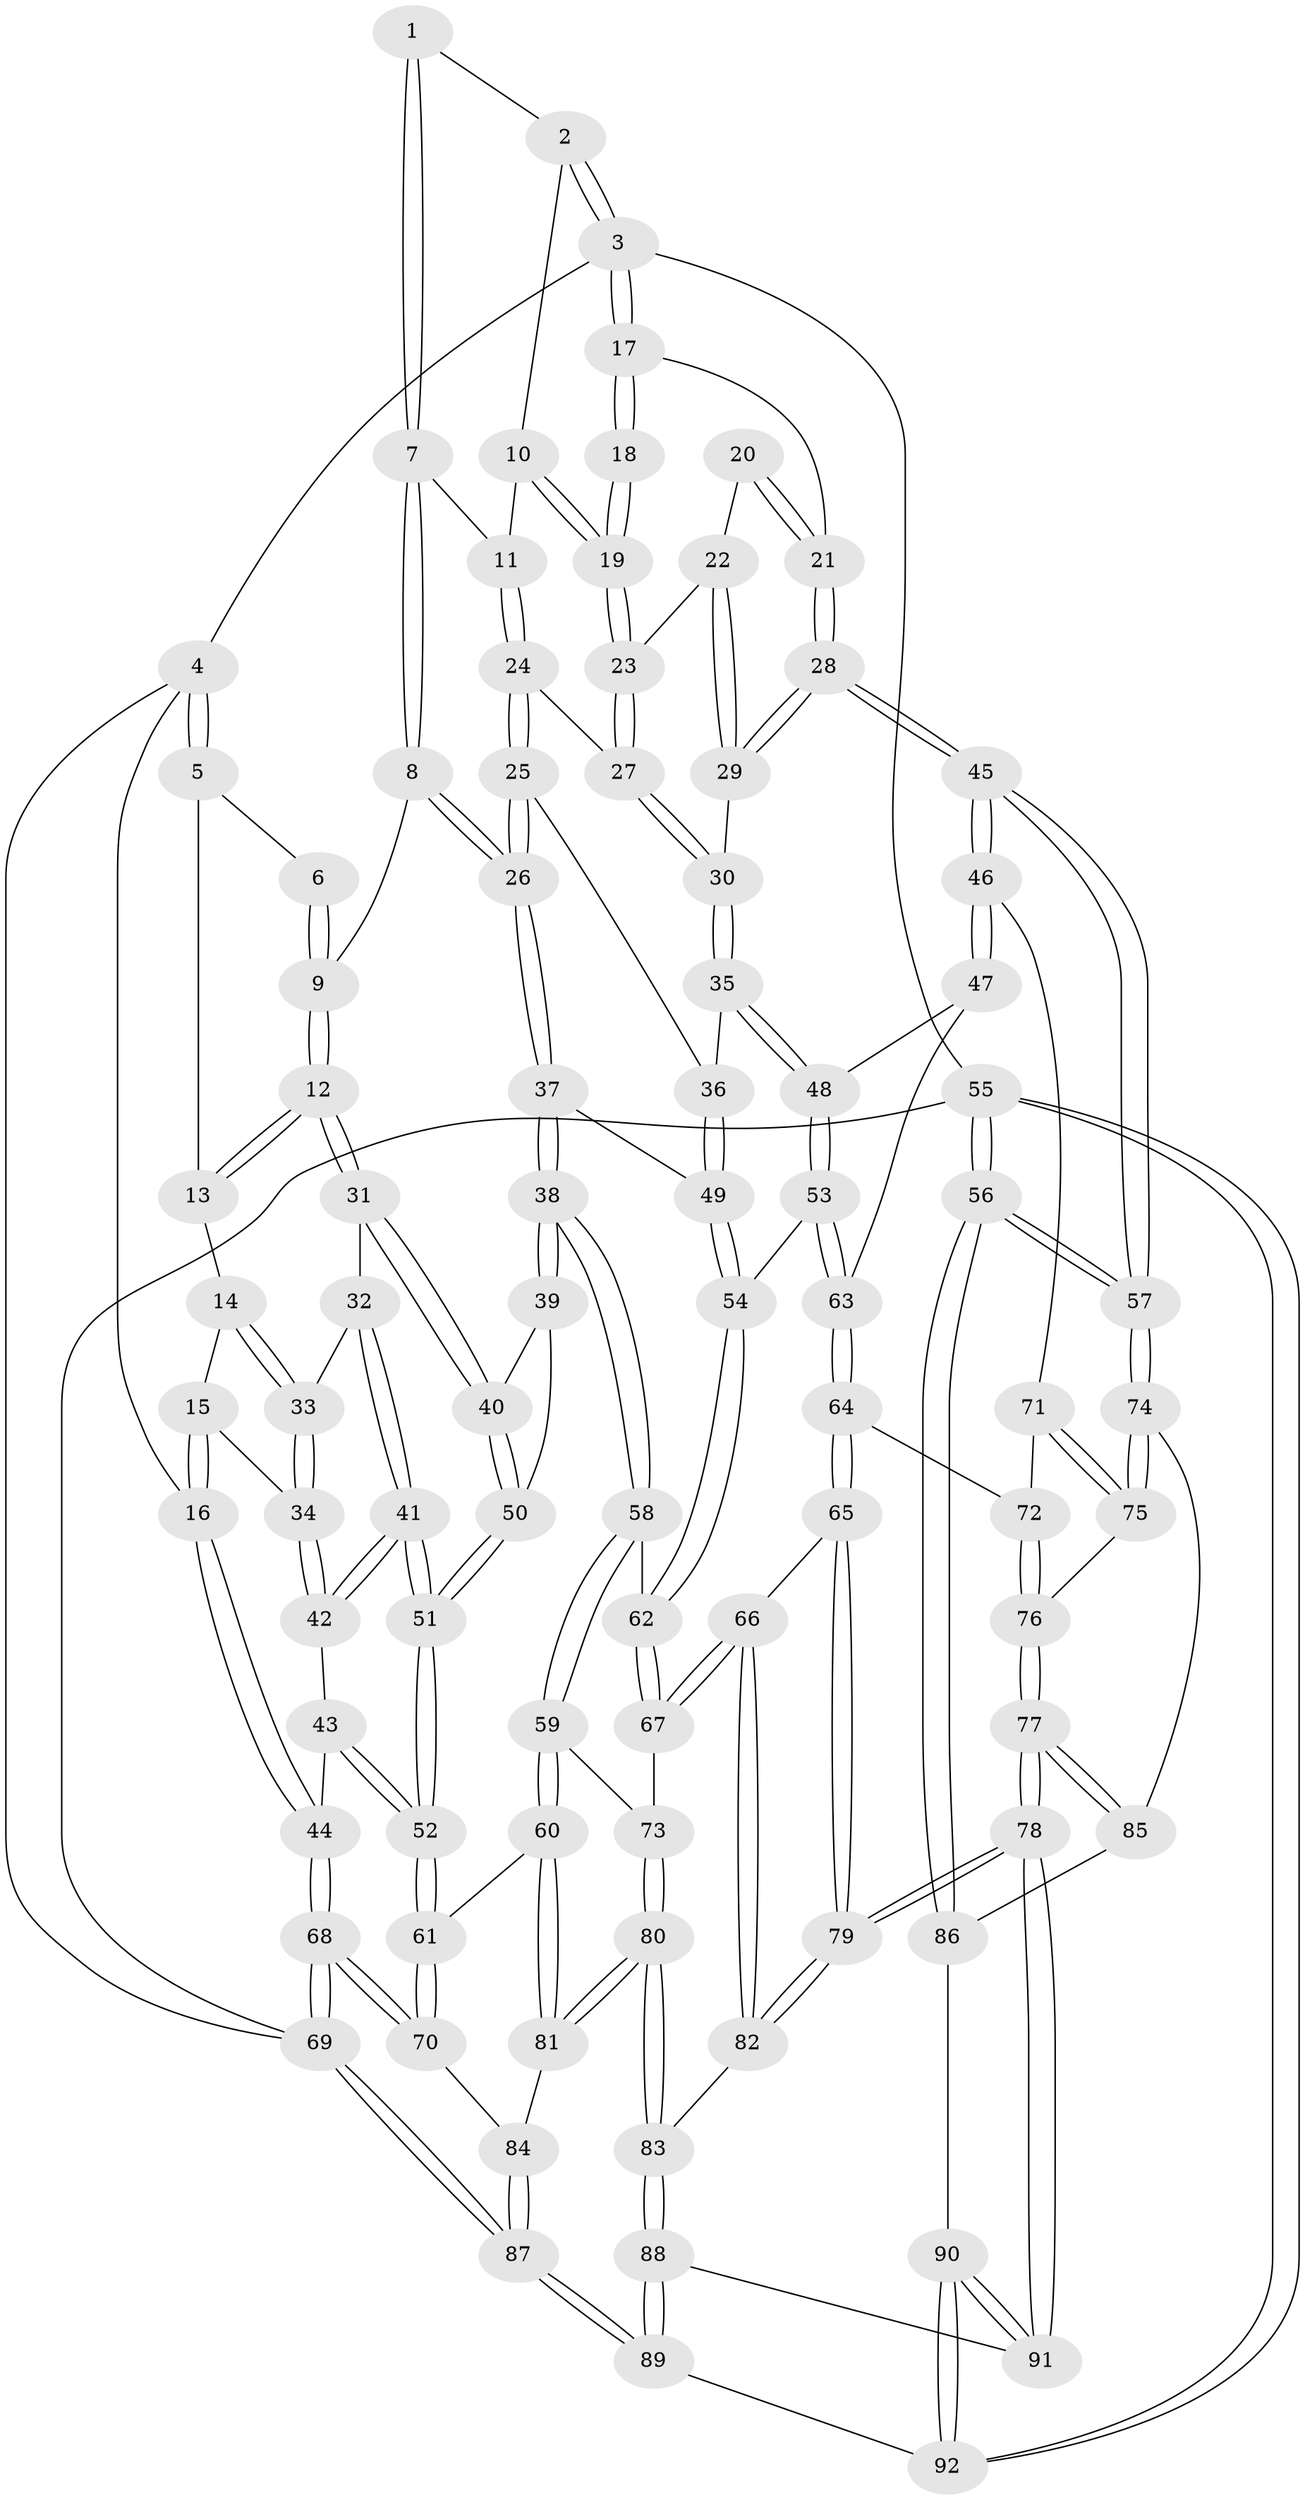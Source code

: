 // coarse degree distribution, {3: 0.09375, 5: 0.375, 6: 0.171875, 4: 0.359375}
// Generated by graph-tools (version 1.1) at 2025/52/02/27/25 19:52:40]
// undirected, 92 vertices, 227 edges
graph export_dot {
graph [start="1"]
  node [color=gray90,style=filled];
  1 [pos="+0.5253402847947429+0"];
  2 [pos="+0.7954418034753794+0"];
  3 [pos="+1+0"];
  4 [pos="+0+0"];
  5 [pos="+0+0"];
  6 [pos="+0.34840566892009717+0"];
  7 [pos="+0.5361638559773043+0.027610971582543258"];
  8 [pos="+0.40301518415201243+0.16861059547863094"];
  9 [pos="+0.3524502399986033+0.16501851905790366"];
  10 [pos="+0.7246816259180235+0.06654865465400525"];
  11 [pos="+0.6452105491116524+0.09295260795450212"];
  12 [pos="+0.3234162340178652+0.17752490964458495"];
  13 [pos="+0.1264509985013994+0.02315740143059001"];
  14 [pos="+0.0866836724530944+0.16702418726103077"];
  15 [pos="+0.02923386583749622+0.21634023827738078"];
  16 [pos="+0+0.14651284554660804"];
  17 [pos="+1+0"];
  18 [pos="+0.8229335366270388+0.07901939946551073"];
  19 [pos="+0.7606558046275291+0.10164550022335518"];
  20 [pos="+0.9167420887978773+0.12213468149045283"];
  21 [pos="+1+0.038124211621722456"];
  22 [pos="+0.8619661898488681+0.1487466426127874"];
  23 [pos="+0.7689344250562311+0.12342863032059437"];
  24 [pos="+0.6108002799238439+0.2099657769935409"];
  25 [pos="+0.5877500762571087+0.23503110594812035"];
  26 [pos="+0.5035888507317438+0.24524371063784028"];
  27 [pos="+0.7636048700949596+0.2132060410369237"];
  28 [pos="+1+0.37734306945376334"];
  29 [pos="+0.8635445860531883+0.2661464661076993"];
  30 [pos="+0.7867041029075781+0.2576809963082654"];
  31 [pos="+0.30172566096679965+0.21179428256280194"];
  32 [pos="+0.23194716305699586+0.2353512870561535"];
  33 [pos="+0.18360660685152141+0.23014709788316132"];
  34 [pos="+0.06718694242339177+0.2769419513563938"];
  35 [pos="+0.7206676706448957+0.346511134819981"];
  36 [pos="+0.6402546980319698+0.29781660456966846"];
  37 [pos="+0.49503830168432467+0.37721290398412505"];
  38 [pos="+0.36619252170741284+0.432156132567277"];
  39 [pos="+0.3369857046450976+0.3907004340399802"];
  40 [pos="+0.30454974240568283+0.267612052742096"];
  41 [pos="+0.13193445335619022+0.36389743763422644"];
  42 [pos="+0.06842601115542586+0.2985483176965714"];
  43 [pos="+0.009007897031247132+0.3420161229381701"];
  44 [pos="+0+0.3820198507986241"];
  45 [pos="+1+0.45277382229868407"];
  46 [pos="+0.9418232179852968+0.5047211391095892"];
  47 [pos="+0.8054899936763271+0.44635283356335737"];
  48 [pos="+0.723054217446269+0.3689235978053842"];
  49 [pos="+0.5573479452451835+0.43416661752369273"];
  50 [pos="+0.17181616696587965+0.42012190433279467"];
  51 [pos="+0.14299708486025545+0.43474876154384634"];
  52 [pos="+0.1213342641433341+0.4952156090316211"];
  53 [pos="+0.5950405532243015+0.4724530751492377"];
  54 [pos="+0.5791871147471214+0.4665422530862404"];
  55 [pos="+1+1"];
  56 [pos="+1+1"];
  57 [pos="+1+0.7182632860779157"];
  58 [pos="+0.3593168691942114+0.47565265223429337"];
  59 [pos="+0.1984925209351276+0.576832630821861"];
  60 [pos="+0.16206974132703333+0.5792548449741953"];
  61 [pos="+0.10697963565229156+0.5681481217067187"];
  62 [pos="+0.4479138394679356+0.5697186067292432"];
  63 [pos="+0.643092064588271+0.542730283498083"];
  64 [pos="+0.6519505093561558+0.5785727486550872"];
  65 [pos="+0.5305534789917623+0.6782077870781763"];
  66 [pos="+0.4914315864313284+0.6624924269169485"];
  67 [pos="+0.4505965423996734+0.6151746270726692"];
  68 [pos="+0+0.6525134935985403"];
  69 [pos="+0+1"];
  70 [pos="+0.06573679273324412+0.5886743926227522"];
  71 [pos="+0.9413179279993761+0.5052372427803838"];
  72 [pos="+0.7072852374452729+0.6152516192901478"];
  73 [pos="+0.3339380608750135+0.6592048724562758"];
  74 [pos="+0.8840818235125955+0.7577228653748944"];
  75 [pos="+0.8533693346963297+0.6949079017042489"];
  76 [pos="+0.7291149217219032+0.7163126700785706"];
  77 [pos="+0.6751745261194139+0.8421720518385974"];
  78 [pos="+0.6368533319047586+0.8798991514712367"];
  79 [pos="+0.6289175949294943+0.8715033155460072"];
  80 [pos="+0.33543062117986955+0.808672818775202"];
  81 [pos="+0.26739775428053936+0.7932714341981105"];
  82 [pos="+0.3839599769577428+0.7962112693269079"];
  83 [pos="+0.3359982903162809+0.8092033417363822"];
  84 [pos="+0.18484933263591166+0.8202492295450123"];
  85 [pos="+0.8641958851047058+0.8151882568088743"];
  86 [pos="+0.8993528700983296+0.8578521310093196"];
  87 [pos="+0+1"];
  88 [pos="+0.33786721532910047+0.8822809153006934"];
  89 [pos="+0+1"];
  90 [pos="+0.6369978252147792+1"];
  91 [pos="+0.630775244459162+1"];
  92 [pos="+0.6427708395159829+1"];
  1 -- 2;
  1 -- 7;
  1 -- 7;
  2 -- 3;
  2 -- 3;
  2 -- 10;
  3 -- 4;
  3 -- 17;
  3 -- 17;
  3 -- 55;
  4 -- 5;
  4 -- 5;
  4 -- 16;
  4 -- 69;
  5 -- 6;
  5 -- 13;
  6 -- 9;
  6 -- 9;
  7 -- 8;
  7 -- 8;
  7 -- 11;
  8 -- 9;
  8 -- 26;
  8 -- 26;
  9 -- 12;
  9 -- 12;
  10 -- 11;
  10 -- 19;
  10 -- 19;
  11 -- 24;
  11 -- 24;
  12 -- 13;
  12 -- 13;
  12 -- 31;
  12 -- 31;
  13 -- 14;
  14 -- 15;
  14 -- 33;
  14 -- 33;
  15 -- 16;
  15 -- 16;
  15 -- 34;
  16 -- 44;
  16 -- 44;
  17 -- 18;
  17 -- 18;
  17 -- 21;
  18 -- 19;
  18 -- 19;
  19 -- 23;
  19 -- 23;
  20 -- 21;
  20 -- 21;
  20 -- 22;
  21 -- 28;
  21 -- 28;
  22 -- 23;
  22 -- 29;
  22 -- 29;
  23 -- 27;
  23 -- 27;
  24 -- 25;
  24 -- 25;
  24 -- 27;
  25 -- 26;
  25 -- 26;
  25 -- 36;
  26 -- 37;
  26 -- 37;
  27 -- 30;
  27 -- 30;
  28 -- 29;
  28 -- 29;
  28 -- 45;
  28 -- 45;
  29 -- 30;
  30 -- 35;
  30 -- 35;
  31 -- 32;
  31 -- 40;
  31 -- 40;
  32 -- 33;
  32 -- 41;
  32 -- 41;
  33 -- 34;
  33 -- 34;
  34 -- 42;
  34 -- 42;
  35 -- 36;
  35 -- 48;
  35 -- 48;
  36 -- 49;
  36 -- 49;
  37 -- 38;
  37 -- 38;
  37 -- 49;
  38 -- 39;
  38 -- 39;
  38 -- 58;
  38 -- 58;
  39 -- 40;
  39 -- 50;
  40 -- 50;
  40 -- 50;
  41 -- 42;
  41 -- 42;
  41 -- 51;
  41 -- 51;
  42 -- 43;
  43 -- 44;
  43 -- 52;
  43 -- 52;
  44 -- 68;
  44 -- 68;
  45 -- 46;
  45 -- 46;
  45 -- 57;
  45 -- 57;
  46 -- 47;
  46 -- 47;
  46 -- 71;
  47 -- 48;
  47 -- 63;
  48 -- 53;
  48 -- 53;
  49 -- 54;
  49 -- 54;
  50 -- 51;
  50 -- 51;
  51 -- 52;
  51 -- 52;
  52 -- 61;
  52 -- 61;
  53 -- 54;
  53 -- 63;
  53 -- 63;
  54 -- 62;
  54 -- 62;
  55 -- 56;
  55 -- 56;
  55 -- 92;
  55 -- 92;
  55 -- 69;
  56 -- 57;
  56 -- 57;
  56 -- 86;
  56 -- 86;
  57 -- 74;
  57 -- 74;
  58 -- 59;
  58 -- 59;
  58 -- 62;
  59 -- 60;
  59 -- 60;
  59 -- 73;
  60 -- 61;
  60 -- 81;
  60 -- 81;
  61 -- 70;
  61 -- 70;
  62 -- 67;
  62 -- 67;
  63 -- 64;
  63 -- 64;
  64 -- 65;
  64 -- 65;
  64 -- 72;
  65 -- 66;
  65 -- 79;
  65 -- 79;
  66 -- 67;
  66 -- 67;
  66 -- 82;
  66 -- 82;
  67 -- 73;
  68 -- 69;
  68 -- 69;
  68 -- 70;
  68 -- 70;
  69 -- 87;
  69 -- 87;
  70 -- 84;
  71 -- 72;
  71 -- 75;
  71 -- 75;
  72 -- 76;
  72 -- 76;
  73 -- 80;
  73 -- 80;
  74 -- 75;
  74 -- 75;
  74 -- 85;
  75 -- 76;
  76 -- 77;
  76 -- 77;
  77 -- 78;
  77 -- 78;
  77 -- 85;
  77 -- 85;
  78 -- 79;
  78 -- 79;
  78 -- 91;
  78 -- 91;
  79 -- 82;
  79 -- 82;
  80 -- 81;
  80 -- 81;
  80 -- 83;
  80 -- 83;
  81 -- 84;
  82 -- 83;
  83 -- 88;
  83 -- 88;
  84 -- 87;
  84 -- 87;
  85 -- 86;
  86 -- 90;
  87 -- 89;
  87 -- 89;
  88 -- 89;
  88 -- 89;
  88 -- 91;
  89 -- 92;
  90 -- 91;
  90 -- 91;
  90 -- 92;
  90 -- 92;
}
